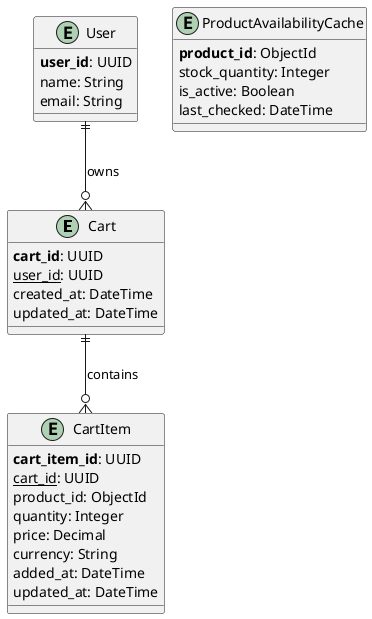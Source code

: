 @startuml
!define primary_key(x) <b>x</b>
!define foreign_key(x) <u>x</u>

' Cart Service for E-commerce Application with Redis Caching

entity Cart {
    primary_key(cart_id): UUID
    foreign_key(user_id): UUID
    created_at: DateTime
    updated_at: DateTime
}

entity CartItem {
    primary_key(cart_item_id): UUID
    foreign_key(cart_id): UUID
    product_id: ObjectId
    quantity: Integer
    price: Decimal
    currency: String
    added_at: DateTime
    updated_at: DateTime
}

entity ProductAvailabilityCache {
    primary_key(product_id): ObjectId
    stock_quantity: Integer
    is_active: Boolean
    last_checked: DateTime
}

entity User {
    primary_key(user_id): UUID
    name: String
    email: String
}


' Relationships
User ||--o{ Cart : "owns"
Cart ||--o{ CartItem : "contains"
@enduml

